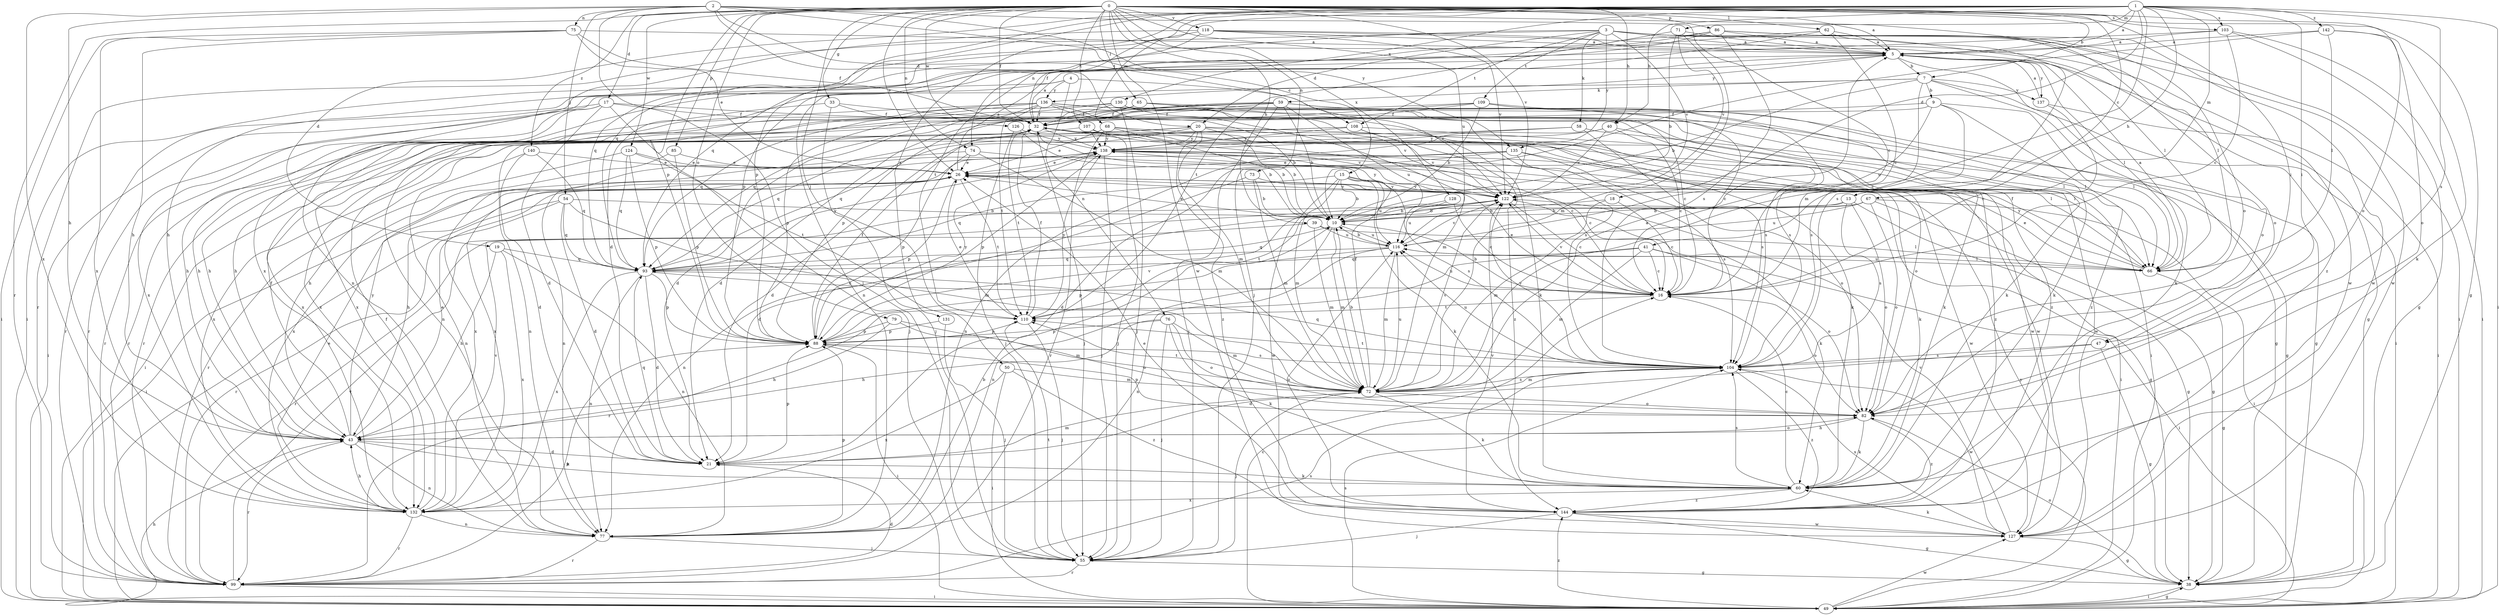 strict digraph  {
0;
1;
2;
3;
4;
5;
7;
9;
10;
13;
15;
16;
17;
18;
19;
20;
21;
26;
32;
33;
38;
39;
40;
41;
43;
47;
49;
50;
54;
55;
58;
59;
60;
62;
65;
66;
67;
68;
71;
72;
73;
74;
75;
76;
77;
79;
82;
85;
86;
88;
93;
99;
103;
104;
107;
108;
109;
110;
116;
118;
122;
124;
126;
127;
128;
130;
131;
132;
135;
136;
137;
138;
140;
142;
144;
0 -> 5  [label=a];
0 -> 7  [label=b];
0 -> 13  [label=c];
0 -> 17  [label=d];
0 -> 26  [label=e];
0 -> 32  [label=f];
0 -> 33  [label=g];
0 -> 38  [label=g];
0 -> 39  [label=h];
0 -> 40  [label=h];
0 -> 47  [label=i];
0 -> 50  [label=j];
0 -> 62  [label=l];
0 -> 65  [label=l];
0 -> 73  [label=n];
0 -> 74  [label=n];
0 -> 79  [label=o];
0 -> 82  [label=o];
0 -> 85  [label=p];
0 -> 86  [label=p];
0 -> 88  [label=p];
0 -> 99  [label=r];
0 -> 103  [label=s];
0 -> 107  [label=t];
0 -> 116  [label=u];
0 -> 118  [label=v];
0 -> 122  [label=v];
0 -> 124  [label=w];
0 -> 126  [label=w];
0 -> 127  [label=w];
0 -> 128  [label=x];
0 -> 140  [label=z];
1 -> 5  [label=a];
1 -> 18  [label=d];
1 -> 19  [label=d];
1 -> 40  [label=h];
1 -> 41  [label=h];
1 -> 47  [label=i];
1 -> 49  [label=i];
1 -> 67  [label=m];
1 -> 68  [label=m];
1 -> 71  [label=m];
1 -> 72  [label=m];
1 -> 74  [label=n];
1 -> 88  [label=p];
1 -> 93  [label=q];
1 -> 103  [label=s];
1 -> 104  [label=s];
1 -> 130  [label=x];
1 -> 131  [label=x];
1 -> 142  [label=z];
2 -> 15  [label=c];
2 -> 16  [label=c];
2 -> 20  [label=d];
2 -> 43  [label=h];
2 -> 54  [label=j];
2 -> 55  [label=j];
2 -> 75  [label=n];
2 -> 82  [label=o];
2 -> 108  [label=t];
2 -> 132  [label=x];
2 -> 135  [label=y];
3 -> 5  [label=a];
3 -> 20  [label=d];
3 -> 49  [label=i];
3 -> 58  [label=k];
3 -> 66  [label=l];
3 -> 93  [label=q];
3 -> 99  [label=r];
3 -> 108  [label=t];
3 -> 109  [label=t];
3 -> 122  [label=v];
3 -> 127  [label=w];
3 -> 135  [label=y];
3 -> 144  [label=z];
4 -> 76  [label=n];
4 -> 99  [label=r];
4 -> 122  [label=v];
4 -> 132  [label=x];
4 -> 136  [label=y];
5 -> 7  [label=b];
5 -> 38  [label=g];
5 -> 66  [label=l];
5 -> 77  [label=n];
5 -> 82  [label=o];
5 -> 136  [label=y];
5 -> 137  [label=y];
7 -> 9  [label=b];
7 -> 10  [label=b];
7 -> 16  [label=c];
7 -> 49  [label=i];
7 -> 59  [label=k];
7 -> 60  [label=k];
7 -> 99  [label=r];
7 -> 137  [label=y];
9 -> 32  [label=f];
9 -> 43  [label=h];
9 -> 66  [label=l];
9 -> 104  [label=s];
9 -> 116  [label=u];
9 -> 144  [label=z];
10 -> 26  [label=e];
10 -> 72  [label=m];
10 -> 77  [label=n];
10 -> 93  [label=q];
10 -> 116  [label=u];
13 -> 10  [label=b];
13 -> 38  [label=g];
13 -> 77  [label=n];
13 -> 82  [label=o];
13 -> 104  [label=s];
15 -> 10  [label=b];
15 -> 60  [label=k];
15 -> 72  [label=m];
15 -> 93  [label=q];
15 -> 104  [label=s];
15 -> 116  [label=u];
15 -> 122  [label=v];
15 -> 127  [label=w];
16 -> 10  [label=b];
16 -> 26  [label=e];
16 -> 82  [label=o];
16 -> 110  [label=t];
16 -> 116  [label=u];
16 -> 122  [label=v];
17 -> 10  [label=b];
17 -> 21  [label=d];
17 -> 32  [label=f];
17 -> 43  [label=h];
17 -> 49  [label=i];
17 -> 55  [label=j];
17 -> 99  [label=r];
18 -> 10  [label=b];
18 -> 16  [label=c];
18 -> 72  [label=m];
19 -> 43  [label=h];
19 -> 77  [label=n];
19 -> 93  [label=q];
19 -> 132  [label=x];
20 -> 10  [label=b];
20 -> 43  [label=h];
20 -> 49  [label=i];
20 -> 60  [label=k];
20 -> 72  [label=m];
20 -> 93  [label=q];
20 -> 127  [label=w];
20 -> 138  [label=y];
20 -> 144  [label=z];
21 -> 60  [label=k];
21 -> 72  [label=m];
21 -> 88  [label=p];
21 -> 93  [label=q];
26 -> 5  [label=a];
26 -> 38  [label=g];
26 -> 43  [label=h];
26 -> 49  [label=i];
26 -> 88  [label=p];
26 -> 110  [label=t];
26 -> 122  [label=v];
32 -> 5  [label=a];
32 -> 16  [label=c];
32 -> 55  [label=j];
32 -> 66  [label=l];
32 -> 110  [label=t];
32 -> 122  [label=v];
32 -> 138  [label=y];
33 -> 32  [label=f];
33 -> 43  [label=h];
33 -> 55  [label=j];
33 -> 104  [label=s];
38 -> 49  [label=i];
38 -> 82  [label=o];
39 -> 66  [label=l];
39 -> 72  [label=m];
39 -> 99  [label=r];
39 -> 116  [label=u];
40 -> 16  [label=c];
40 -> 77  [label=n];
40 -> 122  [label=v];
40 -> 127  [label=w];
40 -> 138  [label=y];
41 -> 16  [label=c];
41 -> 49  [label=i];
41 -> 72  [label=m];
41 -> 82  [label=o];
41 -> 93  [label=q];
41 -> 99  [label=r];
43 -> 21  [label=d];
43 -> 26  [label=e];
43 -> 32  [label=f];
43 -> 60  [label=k];
43 -> 77  [label=n];
43 -> 82  [label=o];
43 -> 99  [label=r];
43 -> 138  [label=y];
47 -> 21  [label=d];
47 -> 38  [label=g];
47 -> 104  [label=s];
49 -> 16  [label=c];
49 -> 38  [label=g];
49 -> 43  [label=h];
49 -> 104  [label=s];
49 -> 127  [label=w];
49 -> 138  [label=y];
49 -> 144  [label=z];
50 -> 49  [label=i];
50 -> 72  [label=m];
50 -> 132  [label=x];
50 -> 144  [label=z];
54 -> 10  [label=b];
54 -> 21  [label=d];
54 -> 49  [label=i];
54 -> 72  [label=m];
54 -> 93  [label=q];
54 -> 99  [label=r];
55 -> 38  [label=g];
55 -> 99  [label=r];
55 -> 110  [label=t];
58 -> 21  [label=d];
58 -> 38  [label=g];
58 -> 104  [label=s];
58 -> 138  [label=y];
59 -> 10  [label=b];
59 -> 21  [label=d];
59 -> 32  [label=f];
59 -> 38  [label=g];
59 -> 55  [label=j];
59 -> 60  [label=k];
59 -> 88  [label=p];
59 -> 93  [label=q];
59 -> 116  [label=u];
60 -> 16  [label=c];
60 -> 104  [label=s];
60 -> 132  [label=x];
60 -> 144  [label=z];
62 -> 5  [label=a];
62 -> 16  [label=c];
62 -> 21  [label=d];
62 -> 32  [label=f];
62 -> 104  [label=s];
65 -> 32  [label=f];
65 -> 43  [label=h];
65 -> 60  [label=k];
65 -> 66  [label=l];
65 -> 77  [label=n];
65 -> 122  [label=v];
66 -> 5  [label=a];
66 -> 26  [label=e];
66 -> 32  [label=f];
66 -> 38  [label=g];
66 -> 116  [label=u];
66 -> 138  [label=y];
67 -> 10  [label=b];
67 -> 38  [label=g];
67 -> 49  [label=i];
67 -> 82  [label=o];
67 -> 110  [label=t];
67 -> 116  [label=u];
68 -> 10  [label=b];
68 -> 26  [label=e];
68 -> 60  [label=k];
68 -> 99  [label=r];
68 -> 138  [label=y];
68 -> 144  [label=z];
71 -> 5  [label=a];
71 -> 10  [label=b];
71 -> 72  [label=m];
71 -> 110  [label=t];
71 -> 122  [label=v];
72 -> 5  [label=a];
72 -> 10  [label=b];
72 -> 32  [label=f];
72 -> 55  [label=j];
72 -> 60  [label=k];
72 -> 82  [label=o];
72 -> 104  [label=s];
72 -> 110  [label=t];
72 -> 116  [label=u];
72 -> 122  [label=v];
73 -> 10  [label=b];
73 -> 21  [label=d];
73 -> 72  [label=m];
73 -> 122  [label=v];
74 -> 16  [label=c];
74 -> 26  [label=e];
74 -> 72  [label=m];
74 -> 88  [label=p];
74 -> 132  [label=x];
75 -> 5  [label=a];
75 -> 26  [label=e];
75 -> 32  [label=f];
75 -> 43  [label=h];
75 -> 49  [label=i];
75 -> 132  [label=x];
76 -> 43  [label=h];
76 -> 55  [label=j];
76 -> 60  [label=k];
76 -> 72  [label=m];
76 -> 82  [label=o];
76 -> 88  [label=p];
77 -> 10  [label=b];
77 -> 55  [label=j];
77 -> 88  [label=p];
77 -> 99  [label=r];
79 -> 43  [label=h];
79 -> 72  [label=m];
79 -> 82  [label=o];
79 -> 88  [label=p];
82 -> 43  [label=h];
82 -> 60  [label=k];
82 -> 88  [label=p];
82 -> 144  [label=z];
85 -> 26  [label=e];
85 -> 88  [label=p];
85 -> 132  [label=x];
86 -> 5  [label=a];
86 -> 43  [label=h];
86 -> 49  [label=i];
86 -> 82  [label=o];
86 -> 104  [label=s];
86 -> 110  [label=t];
86 -> 127  [label=w];
88 -> 32  [label=f];
88 -> 49  [label=i];
88 -> 104  [label=s];
88 -> 122  [label=v];
88 -> 138  [label=y];
93 -> 16  [label=c];
93 -> 21  [label=d];
93 -> 77  [label=n];
93 -> 88  [label=p];
93 -> 132  [label=x];
93 -> 138  [label=y];
99 -> 21  [label=d];
99 -> 49  [label=i];
99 -> 88  [label=p];
99 -> 104  [label=s];
99 -> 122  [label=v];
103 -> 5  [label=a];
103 -> 16  [label=c];
103 -> 38  [label=g];
103 -> 49  [label=i];
103 -> 132  [label=x];
104 -> 72  [label=m];
104 -> 93  [label=q];
104 -> 110  [label=t];
104 -> 116  [label=u];
104 -> 122  [label=v];
104 -> 127  [label=w];
104 -> 144  [label=z];
107 -> 55  [label=j];
107 -> 82  [label=o];
107 -> 93  [label=q];
107 -> 127  [label=w];
107 -> 138  [label=y];
108 -> 66  [label=l];
108 -> 77  [label=n];
108 -> 122  [label=v];
108 -> 132  [label=x];
108 -> 138  [label=y];
108 -> 144  [label=z];
109 -> 10  [label=b];
109 -> 16  [label=c];
109 -> 21  [label=d];
109 -> 32  [label=f];
109 -> 60  [label=k];
109 -> 104  [label=s];
109 -> 132  [label=x];
110 -> 26  [label=e];
110 -> 32  [label=f];
110 -> 55  [label=j];
110 -> 88  [label=p];
110 -> 138  [label=y];
116 -> 10  [label=b];
116 -> 66  [label=l];
116 -> 72  [label=m];
116 -> 77  [label=n];
116 -> 88  [label=p];
116 -> 93  [label=q];
116 -> 122  [label=v];
118 -> 5  [label=a];
118 -> 66  [label=l];
118 -> 77  [label=n];
118 -> 88  [label=p];
118 -> 93  [label=q];
118 -> 122  [label=v];
118 -> 127  [label=w];
122 -> 10  [label=b];
122 -> 16  [label=c];
122 -> 60  [label=k];
122 -> 138  [label=y];
124 -> 26  [label=e];
124 -> 88  [label=p];
124 -> 93  [label=q];
124 -> 99  [label=r];
124 -> 110  [label=t];
126 -> 10  [label=b];
126 -> 55  [label=j];
126 -> 138  [label=y];
127 -> 38  [label=g];
127 -> 60  [label=k];
127 -> 104  [label=s];
127 -> 122  [label=v];
128 -> 10  [label=b];
128 -> 16  [label=c];
128 -> 116  [label=u];
130 -> 16  [label=c];
130 -> 32  [label=f];
130 -> 38  [label=g];
130 -> 55  [label=j];
130 -> 72  [label=m];
130 -> 99  [label=r];
130 -> 132  [label=x];
131 -> 55  [label=j];
131 -> 88  [label=p];
132 -> 26  [label=e];
132 -> 32  [label=f];
132 -> 43  [label=h];
132 -> 77  [label=n];
132 -> 99  [label=r];
132 -> 122  [label=v];
135 -> 21  [label=d];
135 -> 26  [label=e];
135 -> 82  [label=o];
135 -> 104  [label=s];
135 -> 127  [label=w];
135 -> 132  [label=x];
136 -> 32  [label=f];
136 -> 49  [label=i];
136 -> 66  [label=l];
136 -> 88  [label=p];
136 -> 93  [label=q];
136 -> 99  [label=r];
136 -> 104  [label=s];
136 -> 110  [label=t];
136 -> 132  [label=x];
136 -> 144  [label=z];
137 -> 5  [label=a];
137 -> 16  [label=c];
137 -> 49  [label=i];
138 -> 26  [label=e];
138 -> 49  [label=i];
138 -> 55  [label=j];
138 -> 60  [label=k];
138 -> 77  [label=n];
138 -> 88  [label=p];
140 -> 21  [label=d];
140 -> 26  [label=e];
140 -> 77  [label=n];
140 -> 93  [label=q];
142 -> 5  [label=a];
142 -> 55  [label=j];
142 -> 60  [label=k];
142 -> 66  [label=l];
142 -> 82  [label=o];
144 -> 26  [label=e];
144 -> 38  [label=g];
144 -> 55  [label=j];
144 -> 116  [label=u];
144 -> 122  [label=v];
144 -> 127  [label=w];
}
